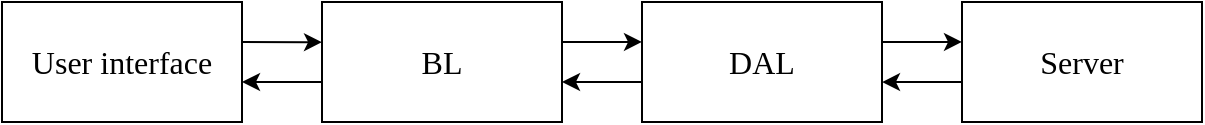<mxfile version="21.3.5" type="device">
  <diagram name="Page-1" id="2F_s2hWpJVLLVED6o-eG">
    <mxGraphModel dx="1434" dy="788" grid="0" gridSize="10" guides="1" tooltips="1" connect="1" arrows="1" fold="1" page="1" pageScale="1" pageWidth="850" pageHeight="1100" math="0" shadow="0">
      <root>
        <mxCell id="0" />
        <mxCell id="1" parent="0" />
        <mxCell id="VEpfNAOfT6iv-zLPUji--1" value="User interface" style="rounded=0;whiteSpace=wrap;html=1;fontFamily=Times New Roman;fontSize=16;" parent="1" vertex="1">
          <mxGeometry x="160" y="120" width="120" height="60" as="geometry" />
        </mxCell>
        <mxCell id="VEpfNAOfT6iv-zLPUji--2" value="BL&lt;br style=&quot;font-size: 16px;&quot;&gt;" style="rounded=0;whiteSpace=wrap;html=1;fontFamily=Times New Roman;fontSize=16;" parent="1" vertex="1">
          <mxGeometry x="320" y="120" width="120" height="60" as="geometry" />
        </mxCell>
        <mxCell id="VEpfNAOfT6iv-zLPUji--3" value="DAL" style="rounded=0;whiteSpace=wrap;html=1;fontFamily=Times New Roman;fontSize=16;" parent="1" vertex="1">
          <mxGeometry x="480" y="120" width="120" height="60" as="geometry" />
        </mxCell>
        <mxCell id="VEpfNAOfT6iv-zLPUji--4" value="Server" style="rounded=0;whiteSpace=wrap;html=1;fontFamily=Times New Roman;fontSize=16;" parent="1" vertex="1">
          <mxGeometry x="640" y="120" width="120" height="60" as="geometry" />
        </mxCell>
        <mxCell id="VEpfNAOfT6iv-zLPUji--5" value="" style="endArrow=classic;html=1;rounded=0;entryX=0;entryY=0.335;entryDx=0;entryDy=0;entryPerimeter=0;fontFamily=Times New Roman;fontSize=16;" parent="1" target="VEpfNAOfT6iv-zLPUji--2" edge="1">
          <mxGeometry width="50" height="50" relative="1" as="geometry">
            <mxPoint x="280" y="140" as="sourcePoint" />
            <mxPoint x="330" y="90" as="targetPoint" />
          </mxGeometry>
        </mxCell>
        <mxCell id="VEpfNAOfT6iv-zLPUji--6" value="" style="endArrow=classic;html=1;rounded=0;entryX=0;entryY=0.333;entryDx=0;entryDy=0;entryPerimeter=0;fontFamily=Times New Roman;fontSize=16;" parent="1" target="VEpfNAOfT6iv-zLPUji--3" edge="1">
          <mxGeometry width="50" height="50" relative="1" as="geometry">
            <mxPoint x="440" y="140" as="sourcePoint" />
            <mxPoint x="490" y="90" as="targetPoint" />
          </mxGeometry>
        </mxCell>
        <mxCell id="VEpfNAOfT6iv-zLPUji--7" value="" style="endArrow=classic;html=1;rounded=0;entryX=0;entryY=0.333;entryDx=0;entryDy=0;entryPerimeter=0;fontFamily=Times New Roman;fontSize=16;" parent="1" target="VEpfNAOfT6iv-zLPUji--4" edge="1">
          <mxGeometry width="50" height="50" relative="1" as="geometry">
            <mxPoint x="600" y="140" as="sourcePoint" />
            <mxPoint x="650" y="90" as="targetPoint" />
          </mxGeometry>
        </mxCell>
        <mxCell id="VEpfNAOfT6iv-zLPUji--8" value="" style="endArrow=classic;html=1;rounded=0;entryX=1;entryY=0.667;entryDx=0;entryDy=0;entryPerimeter=0;fontFamily=Times New Roman;fontSize=16;" parent="1" target="VEpfNAOfT6iv-zLPUji--3" edge="1">
          <mxGeometry width="50" height="50" relative="1" as="geometry">
            <mxPoint x="640" y="160" as="sourcePoint" />
            <mxPoint x="690" y="110" as="targetPoint" />
          </mxGeometry>
        </mxCell>
        <mxCell id="VEpfNAOfT6iv-zLPUji--9" value="" style="endArrow=classic;html=1;rounded=0;entryX=1;entryY=0.667;entryDx=0;entryDy=0;entryPerimeter=0;fontFamily=Times New Roman;fontSize=16;" parent="1" edge="1">
          <mxGeometry width="50" height="50" relative="1" as="geometry">
            <mxPoint x="480" y="160" as="sourcePoint" />
            <mxPoint x="440" y="160" as="targetPoint" />
          </mxGeometry>
        </mxCell>
        <mxCell id="VEpfNAOfT6iv-zLPUji--10" value="" style="endArrow=classic;html=1;rounded=0;entryX=1;entryY=0.667;entryDx=0;entryDy=0;entryPerimeter=0;fontFamily=Times New Roman;fontSize=16;" parent="1" edge="1">
          <mxGeometry width="50" height="50" relative="1" as="geometry">
            <mxPoint x="320" y="160" as="sourcePoint" />
            <mxPoint x="280" y="160" as="targetPoint" />
          </mxGeometry>
        </mxCell>
      </root>
    </mxGraphModel>
  </diagram>
</mxfile>
